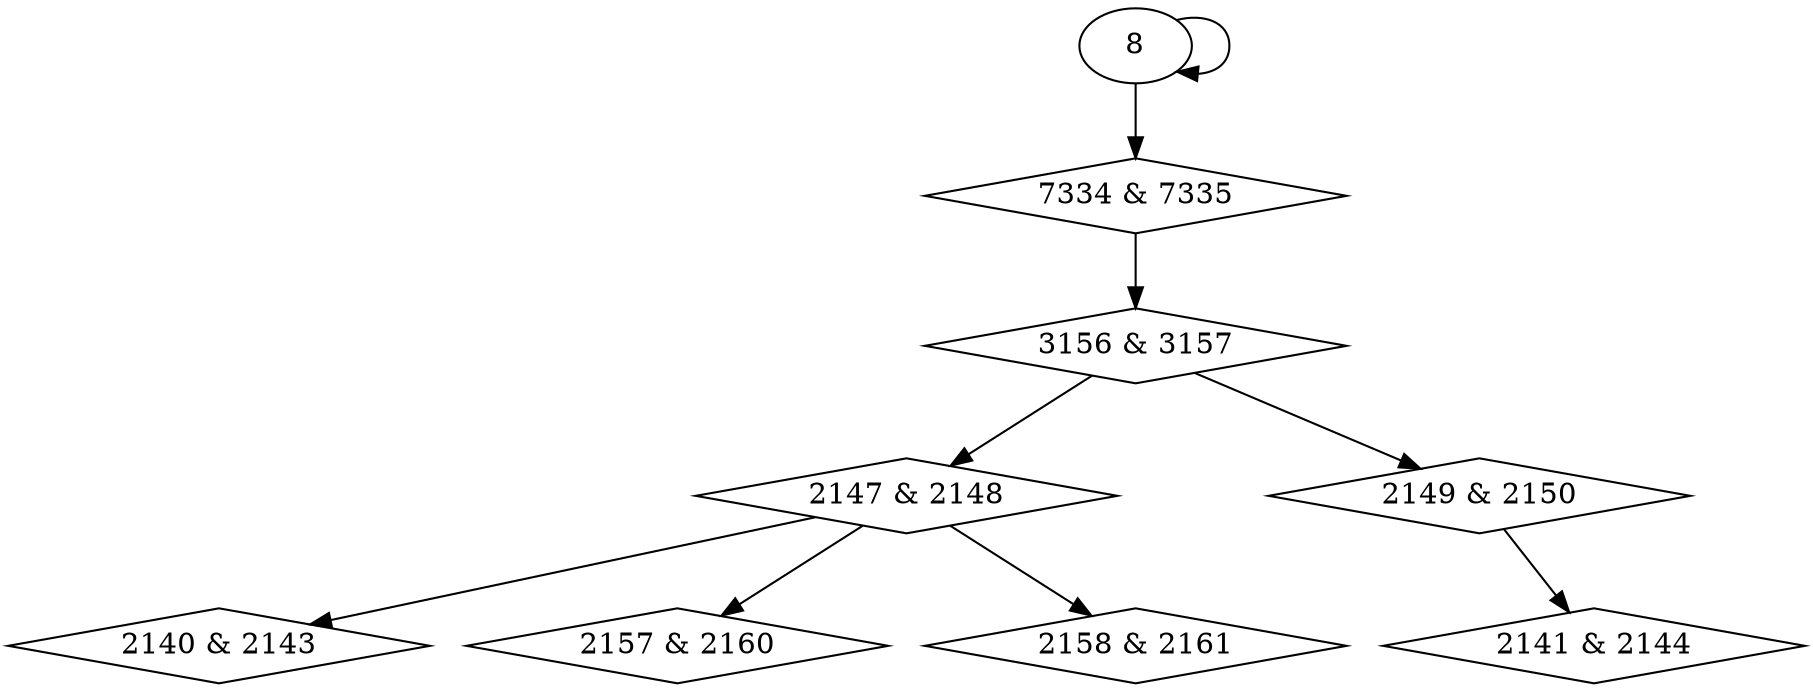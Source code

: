 digraph {
0 [label = "2140 & 2143", shape = diamond];
1 [label = "2141 & 2144", shape = diamond];
2 [label = "2147 & 2148", shape = diamond];
3 [label = "2149 & 2150", shape = diamond];
4 [label = "2157 & 2160", shape = diamond];
5 [label = "2158 & 2161", shape = diamond];
6 [label = "3156 & 3157", shape = diamond];
7 [label = "7334 & 7335", shape = diamond];
2 -> 0;
3 -> 1;
6 -> 2;
6 -> 3;
2 -> 4;
2 -> 5;
7 -> 6;
8 -> 7;
8 -> 8;
}
